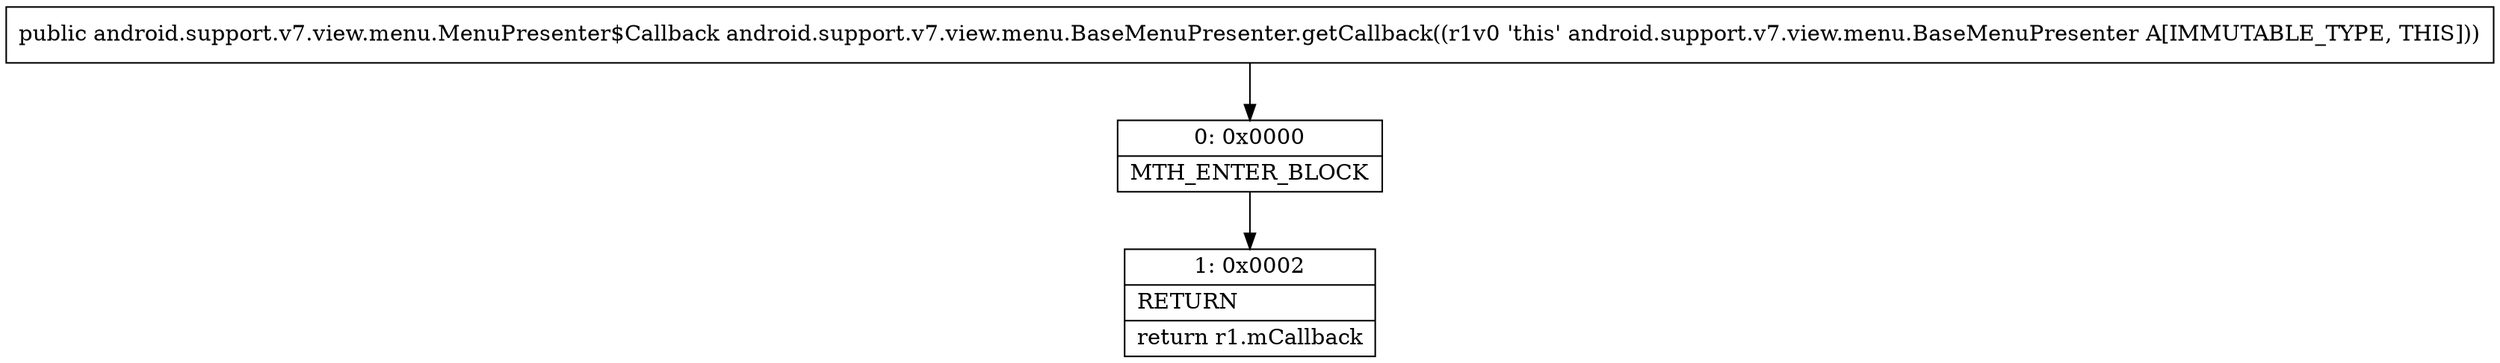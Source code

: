 digraph "CFG forandroid.support.v7.view.menu.BaseMenuPresenter.getCallback()Landroid\/support\/v7\/view\/menu\/MenuPresenter$Callback;" {
Node_0 [shape=record,label="{0\:\ 0x0000|MTH_ENTER_BLOCK\l}"];
Node_1 [shape=record,label="{1\:\ 0x0002|RETURN\l|return r1.mCallback\l}"];
MethodNode[shape=record,label="{public android.support.v7.view.menu.MenuPresenter$Callback android.support.v7.view.menu.BaseMenuPresenter.getCallback((r1v0 'this' android.support.v7.view.menu.BaseMenuPresenter A[IMMUTABLE_TYPE, THIS])) }"];
MethodNode -> Node_0;
Node_0 -> Node_1;
}

